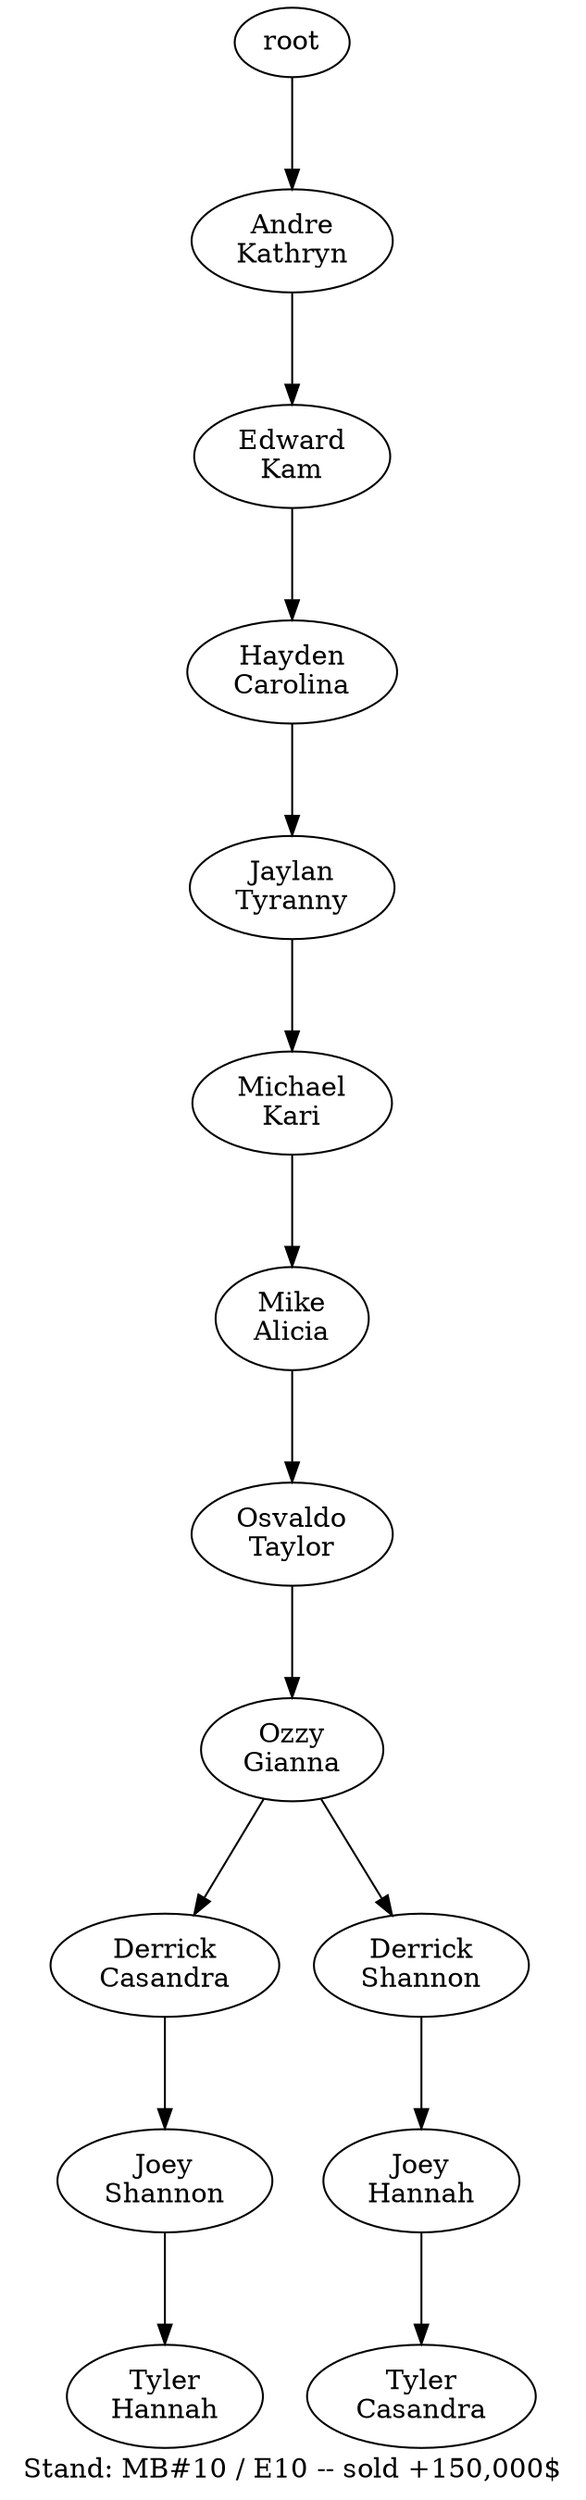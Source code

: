 digraph D { labelloc="b"; label="Stand: MB#10 / E10 -- sold +150,000$"; ranksep=0.8;
"root/7"[label="Andre\nKathryn"]
"root" -> "root/7";
"root/7/5"[label="Edward\nKam"]
"root/7" -> "root/7/5";
"root/7/5/1"[label="Hayden\nCarolina"]
"root/7/5" -> "root/7/5/1";
"root/7/5/1/10"[label="Jaylan\nTyranny"]
"root/7/5/1" -> "root/7/5/1/10";
"root/7/5/1/10/6"[label="Michael\nKari"]
"root/7/5/1/10" -> "root/7/5/1/10/6";
"root/7/5/1/10/6/0"[label="Mike\nAlicia"]
"root/7/5/1/10/6" -> "root/7/5/1/10/6/0";
"root/7/5/1/10/6/0/9"[label="Osvaldo\nTaylor"]
"root/7/5/1/10/6/0" -> "root/7/5/1/10/6/0/9";
"root/7/5/1/10/6/0/9/3"[label="Ozzy\nGianna"]
"root/7/5/1/10/6/0/9" -> "root/7/5/1/10/6/0/9/3";
"root/7/5/1/10/6/0/9/3/2"[label="Derrick\nCasandra"]
"root/7/5/1/10/6/0/9/3" -> "root/7/5/1/10/6/0/9/3/2";
"root/7/5/1/10/6/0/9/3/2/8"[label="Joey\nShannon"]
"root/7/5/1/10/6/0/9/3/2" -> "root/7/5/1/10/6/0/9/3/2/8";
"root/7/5/1/10/6/0/9/3/2/8/4"[label="Tyler\nHannah"]
"root/7/5/1/10/6/0/9/3/2/8" -> "root/7/5/1/10/6/0/9/3/2/8/4";
"root/7/5/1/10/6/0/9/3/8"[label="Derrick\nShannon"]
"root/7/5/1/10/6/0/9/3" -> "root/7/5/1/10/6/0/9/3/8";
"root/7/5/1/10/6/0/9/3/8/4"[label="Joey\nHannah"]
"root/7/5/1/10/6/0/9/3/8" -> "root/7/5/1/10/6/0/9/3/8/4";
"root/7/5/1/10/6/0/9/3/8/4/2"[label="Tyler\nCasandra"]
"root/7/5/1/10/6/0/9/3/8/4" -> "root/7/5/1/10/6/0/9/3/8/4/2";
}
